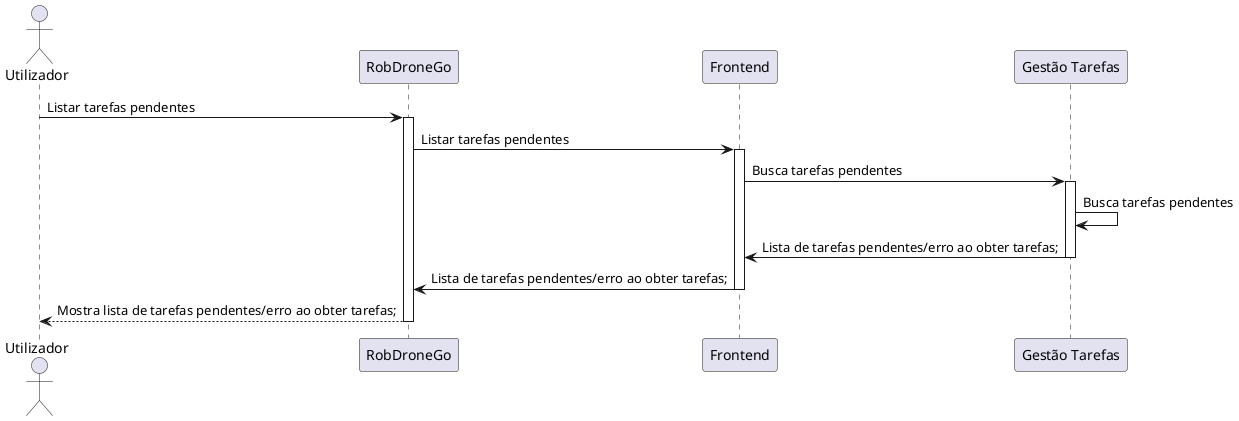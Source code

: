 @startuml US480

actor Utilizador
participant "RobDroneGo" as Sistema
participant "Frontend" as UI
participant "Gestão Tarefas" as G.Tarefas

Utilizador -> Sistema : Listar tarefas pendentes
activate Sistema

Sistema -> UI: Listar tarefas pendentes
activate UI

UI -> G.Tarefas : Busca tarefas pendentes
activate G.Tarefas

G.Tarefas  -> G.Tarefas : Busca tarefas pendentes
G.Tarefas -> UI : Lista de tarefas pendentes/erro ao obter tarefas;
deactivate G.Tarefas

UI -> Sistema : Lista de tarefas pendentes/erro ao obter tarefas;
deactivate UI

Utilizador <-- Sistema: Mostra lista de tarefas pendentes/erro ao obter tarefas;
deactivate Sistema

@enduml